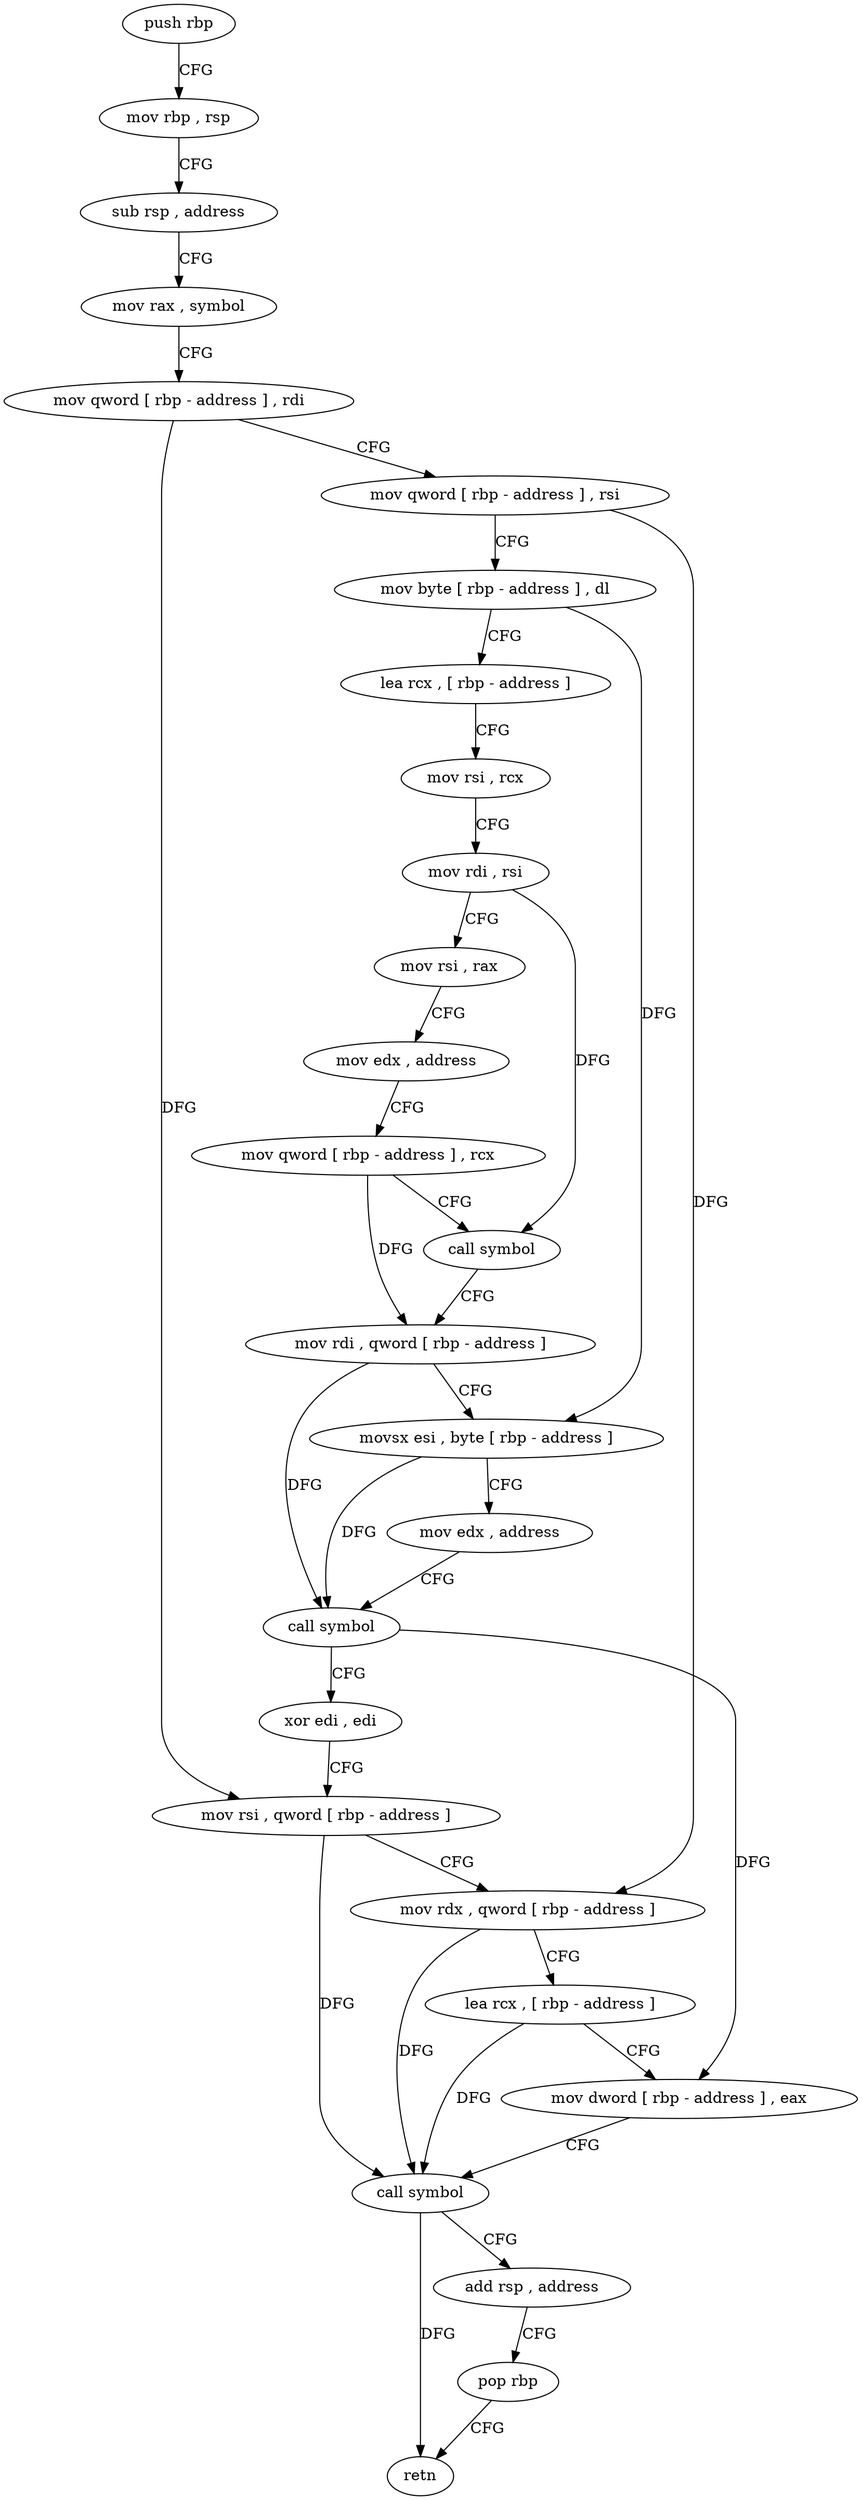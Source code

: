 digraph "func" {
"4218592" [label = "push rbp" ]
"4218593" [label = "mov rbp , rsp" ]
"4218596" [label = "sub rsp , address" ]
"4218600" [label = "mov rax , symbol" ]
"4218610" [label = "mov qword [ rbp - address ] , rdi" ]
"4218614" [label = "mov qword [ rbp - address ] , rsi" ]
"4218618" [label = "mov byte [ rbp - address ] , dl" ]
"4218621" [label = "lea rcx , [ rbp - address ]" ]
"4218625" [label = "mov rsi , rcx" ]
"4218628" [label = "mov rdi , rsi" ]
"4218631" [label = "mov rsi , rax" ]
"4218634" [label = "mov edx , address" ]
"4218639" [label = "mov qword [ rbp - address ] , rcx" ]
"4218643" [label = "call symbol" ]
"4218648" [label = "mov rdi , qword [ rbp - address ]" ]
"4218652" [label = "movsx esi , byte [ rbp - address ]" ]
"4218656" [label = "mov edx , address" ]
"4218661" [label = "call symbol" ]
"4218666" [label = "xor edi , edi" ]
"4218668" [label = "mov rsi , qword [ rbp - address ]" ]
"4218672" [label = "mov rdx , qword [ rbp - address ]" ]
"4218676" [label = "lea rcx , [ rbp - address ]" ]
"4218680" [label = "mov dword [ rbp - address ] , eax" ]
"4218683" [label = "call symbol" ]
"4218688" [label = "add rsp , address" ]
"4218692" [label = "pop rbp" ]
"4218693" [label = "retn" ]
"4218592" -> "4218593" [ label = "CFG" ]
"4218593" -> "4218596" [ label = "CFG" ]
"4218596" -> "4218600" [ label = "CFG" ]
"4218600" -> "4218610" [ label = "CFG" ]
"4218610" -> "4218614" [ label = "CFG" ]
"4218610" -> "4218668" [ label = "DFG" ]
"4218614" -> "4218618" [ label = "CFG" ]
"4218614" -> "4218672" [ label = "DFG" ]
"4218618" -> "4218621" [ label = "CFG" ]
"4218618" -> "4218652" [ label = "DFG" ]
"4218621" -> "4218625" [ label = "CFG" ]
"4218625" -> "4218628" [ label = "CFG" ]
"4218628" -> "4218631" [ label = "CFG" ]
"4218628" -> "4218643" [ label = "DFG" ]
"4218631" -> "4218634" [ label = "CFG" ]
"4218634" -> "4218639" [ label = "CFG" ]
"4218639" -> "4218643" [ label = "CFG" ]
"4218639" -> "4218648" [ label = "DFG" ]
"4218643" -> "4218648" [ label = "CFG" ]
"4218648" -> "4218652" [ label = "CFG" ]
"4218648" -> "4218661" [ label = "DFG" ]
"4218652" -> "4218656" [ label = "CFG" ]
"4218652" -> "4218661" [ label = "DFG" ]
"4218656" -> "4218661" [ label = "CFG" ]
"4218661" -> "4218666" [ label = "CFG" ]
"4218661" -> "4218680" [ label = "DFG" ]
"4218666" -> "4218668" [ label = "CFG" ]
"4218668" -> "4218672" [ label = "CFG" ]
"4218668" -> "4218683" [ label = "DFG" ]
"4218672" -> "4218676" [ label = "CFG" ]
"4218672" -> "4218683" [ label = "DFG" ]
"4218676" -> "4218680" [ label = "CFG" ]
"4218676" -> "4218683" [ label = "DFG" ]
"4218680" -> "4218683" [ label = "CFG" ]
"4218683" -> "4218688" [ label = "CFG" ]
"4218683" -> "4218693" [ label = "DFG" ]
"4218688" -> "4218692" [ label = "CFG" ]
"4218692" -> "4218693" [ label = "CFG" ]
}
